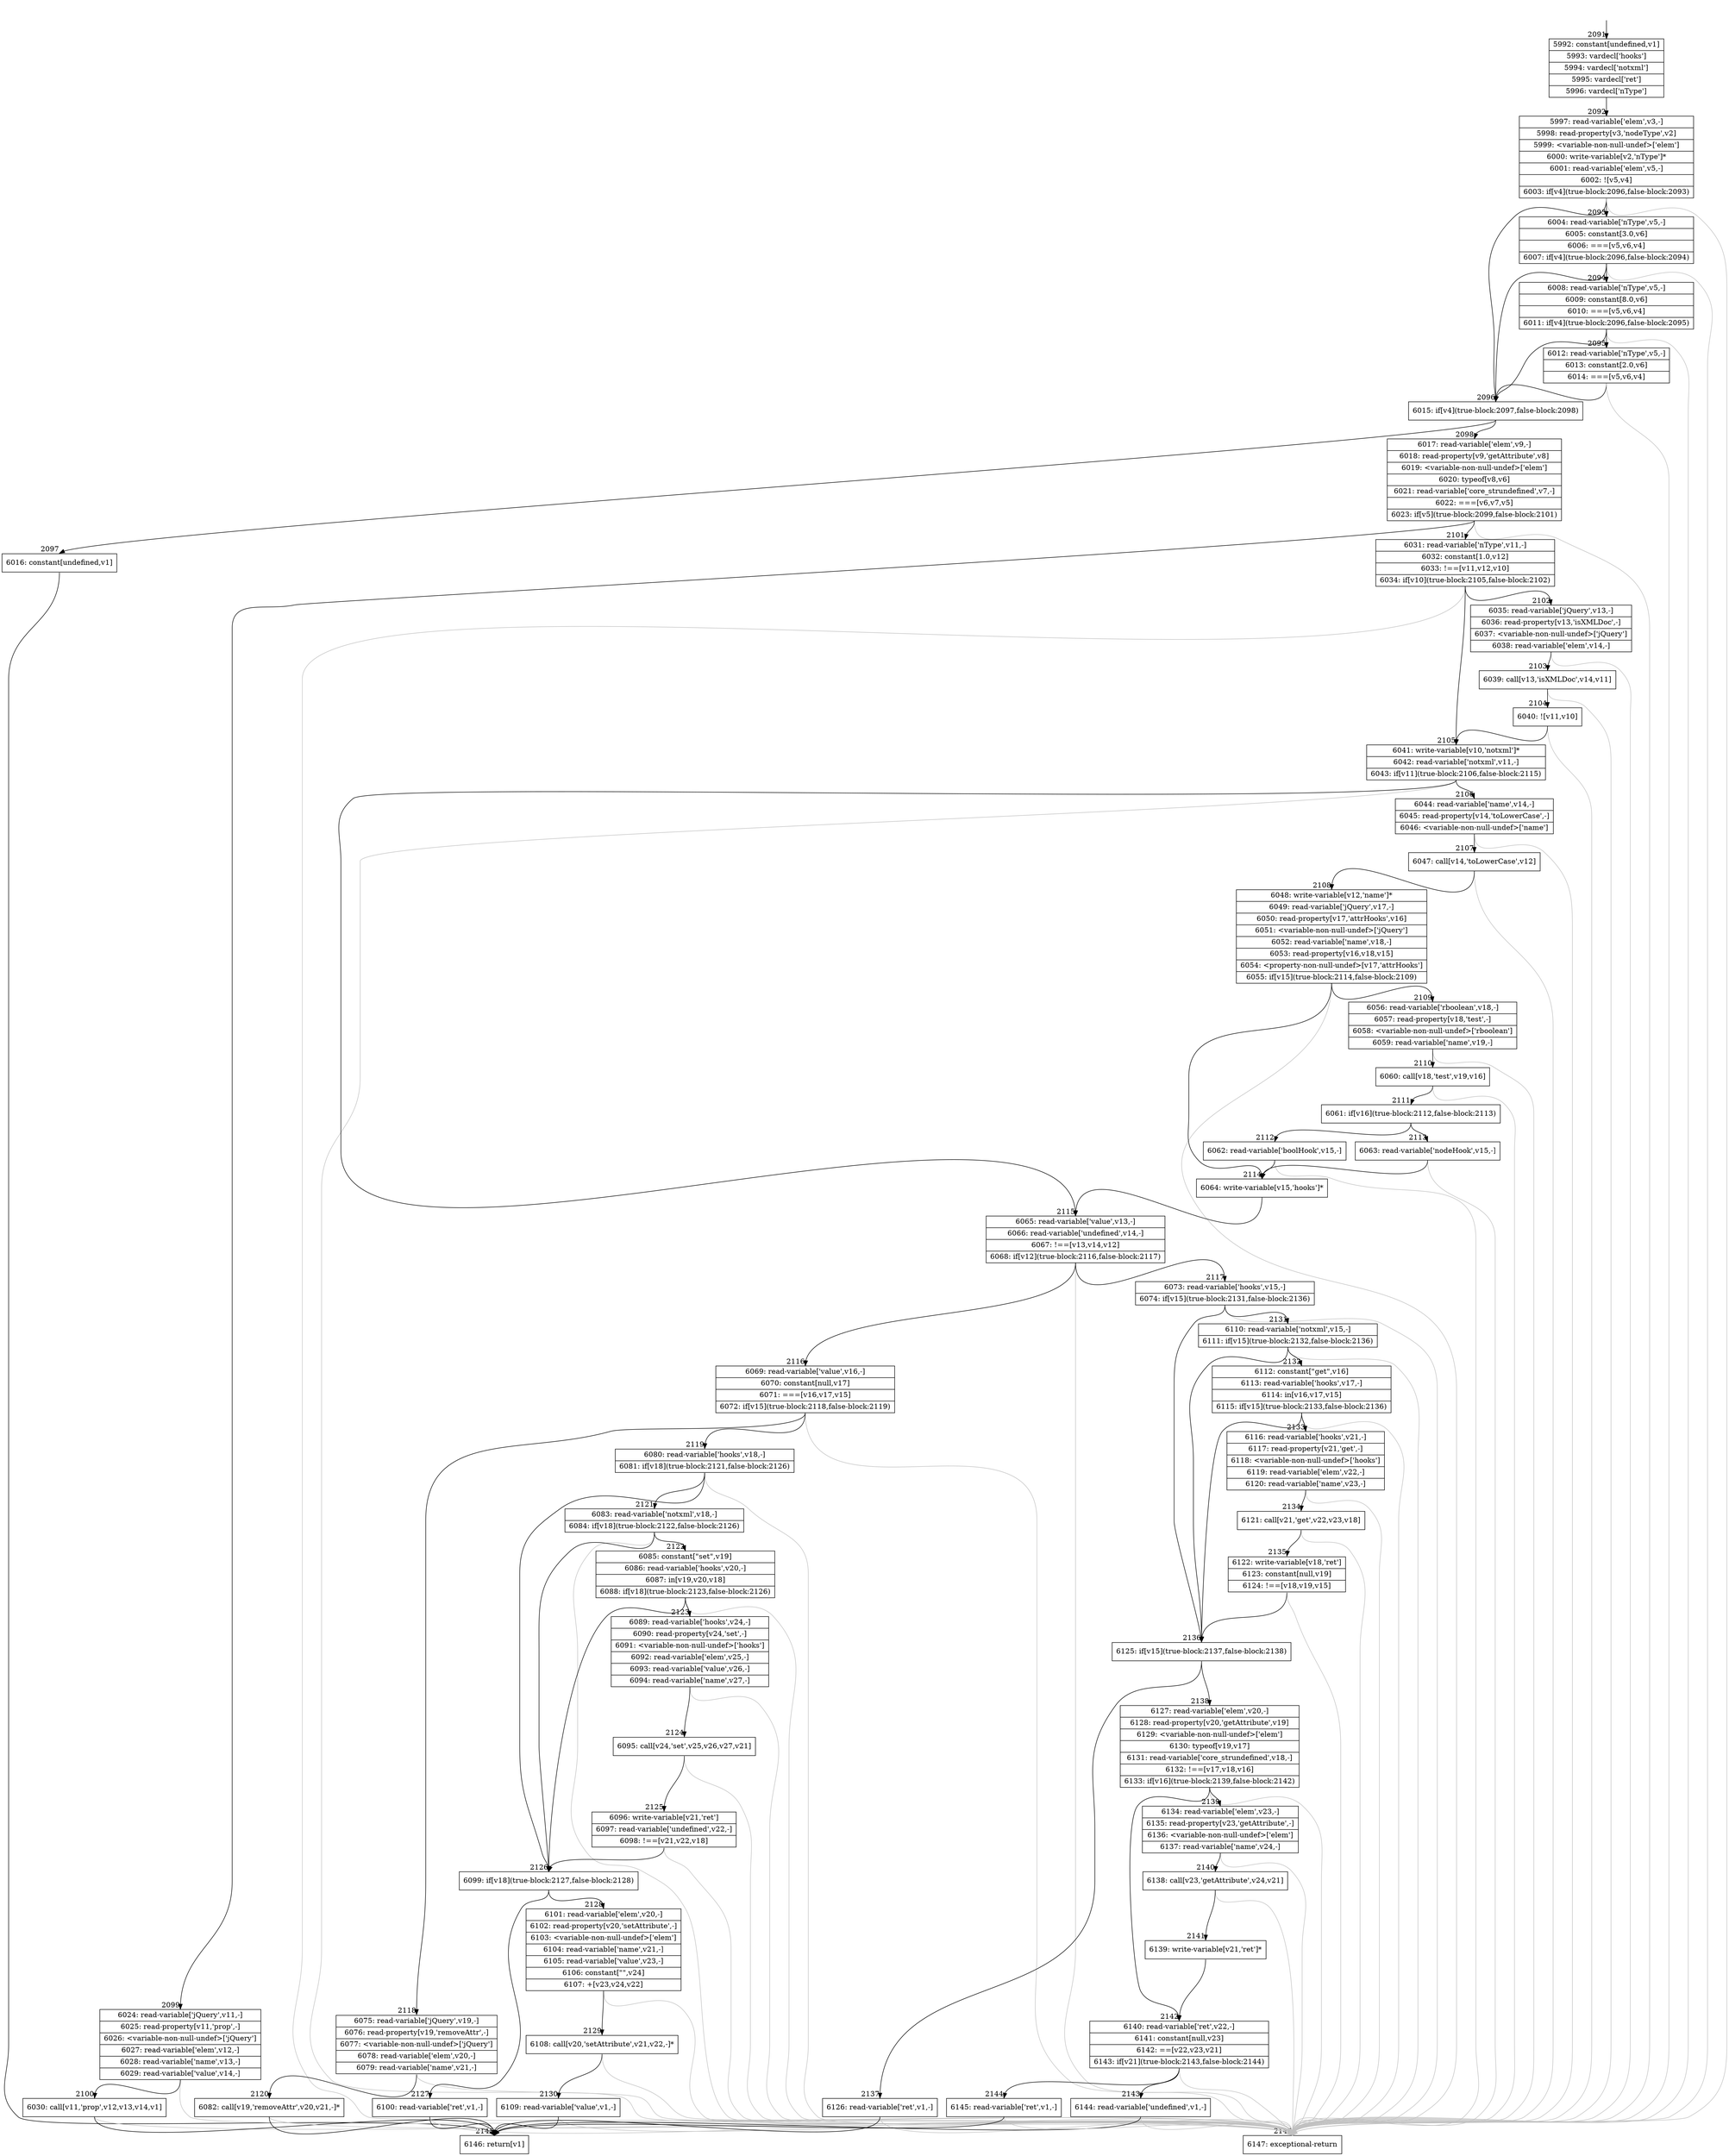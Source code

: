 digraph {
rankdir="TD"
BB_entry144[shape=none,label=""];
BB_entry144 -> BB2091 [tailport=s, headport=n, headlabel="    2091"]
BB2091 [shape=record label="{5992: constant[undefined,v1]|5993: vardecl['hooks']|5994: vardecl['notxml']|5995: vardecl['ret']|5996: vardecl['nType']}" ] 
BB2091 -> BB2092 [tailport=s, headport=n, headlabel="      2092"]
BB2092 [shape=record label="{5997: read-variable['elem',v3,-]|5998: read-property[v3,'nodeType',v2]|5999: \<variable-non-null-undef\>['elem']|6000: write-variable[v2,'nType']*|6001: read-variable['elem',v5,-]|6002: ![v5,v4]|6003: if[v4](true-block:2096,false-block:2093)}" ] 
BB2092 -> BB2096 [tailport=s, headport=n, headlabel="      2096"]
BB2092 -> BB2093 [tailport=s, headport=n, headlabel="      2093"]
BB2092 -> BB2146 [tailport=s, headport=n, color=gray, headlabel="      2146"]
BB2093 [shape=record label="{6004: read-variable['nType',v5,-]|6005: constant[3.0,v6]|6006: ===[v5,v6,v4]|6007: if[v4](true-block:2096,false-block:2094)}" ] 
BB2093 -> BB2096 [tailport=s, headport=n]
BB2093 -> BB2094 [tailport=s, headport=n, headlabel="      2094"]
BB2093 -> BB2146 [tailport=s, headport=n, color=gray]
BB2094 [shape=record label="{6008: read-variable['nType',v5,-]|6009: constant[8.0,v6]|6010: ===[v5,v6,v4]|6011: if[v4](true-block:2096,false-block:2095)}" ] 
BB2094 -> BB2096 [tailport=s, headport=n]
BB2094 -> BB2095 [tailport=s, headport=n, headlabel="      2095"]
BB2094 -> BB2146 [tailport=s, headport=n, color=gray]
BB2095 [shape=record label="{6012: read-variable['nType',v5,-]|6013: constant[2.0,v6]|6014: ===[v5,v6,v4]}" ] 
BB2095 -> BB2096 [tailport=s, headport=n]
BB2095 -> BB2146 [tailport=s, headport=n, color=gray]
BB2096 [shape=record label="{6015: if[v4](true-block:2097,false-block:2098)}" ] 
BB2096 -> BB2097 [tailport=s, headport=n, headlabel="      2097"]
BB2096 -> BB2098 [tailport=s, headport=n, headlabel="      2098"]
BB2097 [shape=record label="{6016: constant[undefined,v1]}" ] 
BB2097 -> BB2145 [tailport=s, headport=n, headlabel="      2145"]
BB2098 [shape=record label="{6017: read-variable['elem',v9,-]|6018: read-property[v9,'getAttribute',v8]|6019: \<variable-non-null-undef\>['elem']|6020: typeof[v8,v6]|6021: read-variable['core_strundefined',v7,-]|6022: ===[v6,v7,v5]|6023: if[v5](true-block:2099,false-block:2101)}" ] 
BB2098 -> BB2099 [tailport=s, headport=n, headlabel="      2099"]
BB2098 -> BB2101 [tailport=s, headport=n, headlabel="      2101"]
BB2098 -> BB2146 [tailport=s, headport=n, color=gray]
BB2099 [shape=record label="{6024: read-variable['jQuery',v11,-]|6025: read-property[v11,'prop',-]|6026: \<variable-non-null-undef\>['jQuery']|6027: read-variable['elem',v12,-]|6028: read-variable['name',v13,-]|6029: read-variable['value',v14,-]}" ] 
BB2099 -> BB2100 [tailport=s, headport=n, headlabel="      2100"]
BB2099 -> BB2146 [tailport=s, headport=n, color=gray]
BB2100 [shape=record label="{6030: call[v11,'prop',v12,v13,v14,v1]}" ] 
BB2100 -> BB2145 [tailport=s, headport=n]
BB2100 -> BB2146 [tailport=s, headport=n, color=gray]
BB2101 [shape=record label="{6031: read-variable['nType',v11,-]|6032: constant[1.0,v12]|6033: !==[v11,v12,v10]|6034: if[v10](true-block:2105,false-block:2102)}" ] 
BB2101 -> BB2105 [tailport=s, headport=n, headlabel="      2105"]
BB2101 -> BB2102 [tailport=s, headport=n, headlabel="      2102"]
BB2101 -> BB2146 [tailport=s, headport=n, color=gray]
BB2102 [shape=record label="{6035: read-variable['jQuery',v13,-]|6036: read-property[v13,'isXMLDoc',-]|6037: \<variable-non-null-undef\>['jQuery']|6038: read-variable['elem',v14,-]}" ] 
BB2102 -> BB2103 [tailport=s, headport=n, headlabel="      2103"]
BB2102 -> BB2146 [tailport=s, headport=n, color=gray]
BB2103 [shape=record label="{6039: call[v13,'isXMLDoc',v14,v11]}" ] 
BB2103 -> BB2104 [tailport=s, headport=n, headlabel="      2104"]
BB2103 -> BB2146 [tailport=s, headport=n, color=gray]
BB2104 [shape=record label="{6040: ![v11,v10]}" ] 
BB2104 -> BB2105 [tailport=s, headport=n]
BB2104 -> BB2146 [tailport=s, headport=n, color=gray]
BB2105 [shape=record label="{6041: write-variable[v10,'notxml']*|6042: read-variable['notxml',v11,-]|6043: if[v11](true-block:2106,false-block:2115)}" ] 
BB2105 -> BB2106 [tailport=s, headport=n, headlabel="      2106"]
BB2105 -> BB2115 [tailport=s, headport=n, headlabel="      2115"]
BB2105 -> BB2146 [tailport=s, headport=n, color=gray]
BB2106 [shape=record label="{6044: read-variable['name',v14,-]|6045: read-property[v14,'toLowerCase',-]|6046: \<variable-non-null-undef\>['name']}" ] 
BB2106 -> BB2107 [tailport=s, headport=n, headlabel="      2107"]
BB2106 -> BB2146 [tailport=s, headport=n, color=gray]
BB2107 [shape=record label="{6047: call[v14,'toLowerCase',v12]}" ] 
BB2107 -> BB2108 [tailport=s, headport=n, headlabel="      2108"]
BB2107 -> BB2146 [tailport=s, headport=n, color=gray]
BB2108 [shape=record label="{6048: write-variable[v12,'name']*|6049: read-variable['jQuery',v17,-]|6050: read-property[v17,'attrHooks',v16]|6051: \<variable-non-null-undef\>['jQuery']|6052: read-variable['name',v18,-]|6053: read-property[v16,v18,v15]|6054: \<property-non-null-undef\>[v17,'attrHooks']|6055: if[v15](true-block:2114,false-block:2109)}" ] 
BB2108 -> BB2114 [tailport=s, headport=n, headlabel="      2114"]
BB2108 -> BB2109 [tailport=s, headport=n, headlabel="      2109"]
BB2108 -> BB2146 [tailport=s, headport=n, color=gray]
BB2109 [shape=record label="{6056: read-variable['rboolean',v18,-]|6057: read-property[v18,'test',-]|6058: \<variable-non-null-undef\>['rboolean']|6059: read-variable['name',v19,-]}" ] 
BB2109 -> BB2110 [tailport=s, headport=n, headlabel="      2110"]
BB2109 -> BB2146 [tailport=s, headport=n, color=gray]
BB2110 [shape=record label="{6060: call[v18,'test',v19,v16]}" ] 
BB2110 -> BB2111 [tailport=s, headport=n, headlabel="      2111"]
BB2110 -> BB2146 [tailport=s, headport=n, color=gray]
BB2111 [shape=record label="{6061: if[v16](true-block:2112,false-block:2113)}" ] 
BB2111 -> BB2112 [tailport=s, headport=n, headlabel="      2112"]
BB2111 -> BB2113 [tailport=s, headport=n, headlabel="      2113"]
BB2112 [shape=record label="{6062: read-variable['boolHook',v15,-]}" ] 
BB2112 -> BB2114 [tailport=s, headport=n]
BB2112 -> BB2146 [tailport=s, headport=n, color=gray]
BB2113 [shape=record label="{6063: read-variable['nodeHook',v15,-]}" ] 
BB2113 -> BB2114 [tailport=s, headport=n]
BB2113 -> BB2146 [tailport=s, headport=n, color=gray]
BB2114 [shape=record label="{6064: write-variable[v15,'hooks']*}" ] 
BB2114 -> BB2115 [tailport=s, headport=n]
BB2115 [shape=record label="{6065: read-variable['value',v13,-]|6066: read-variable['undefined',v14,-]|6067: !==[v13,v14,v12]|6068: if[v12](true-block:2116,false-block:2117)}" ] 
BB2115 -> BB2116 [tailport=s, headport=n, headlabel="      2116"]
BB2115 -> BB2117 [tailport=s, headport=n, headlabel="      2117"]
BB2115 -> BB2146 [tailport=s, headport=n, color=gray]
BB2116 [shape=record label="{6069: read-variable['value',v16,-]|6070: constant[null,v17]|6071: ===[v16,v17,v15]|6072: if[v15](true-block:2118,false-block:2119)}" ] 
BB2116 -> BB2118 [tailport=s, headport=n, headlabel="      2118"]
BB2116 -> BB2119 [tailport=s, headport=n, headlabel="      2119"]
BB2116 -> BB2146 [tailport=s, headport=n, color=gray]
BB2117 [shape=record label="{6073: read-variable['hooks',v15,-]|6074: if[v15](true-block:2131,false-block:2136)}" ] 
BB2117 -> BB2136 [tailport=s, headport=n, headlabel="      2136"]
BB2117 -> BB2131 [tailport=s, headport=n, headlabel="      2131"]
BB2117 -> BB2146 [tailport=s, headport=n, color=gray]
BB2118 [shape=record label="{6075: read-variable['jQuery',v19,-]|6076: read-property[v19,'removeAttr',-]|6077: \<variable-non-null-undef\>['jQuery']|6078: read-variable['elem',v20,-]|6079: read-variable['name',v21,-]}" ] 
BB2118 -> BB2120 [tailport=s, headport=n, headlabel="      2120"]
BB2118 -> BB2146 [tailport=s, headport=n, color=gray]
BB2119 [shape=record label="{6080: read-variable['hooks',v18,-]|6081: if[v18](true-block:2121,false-block:2126)}" ] 
BB2119 -> BB2126 [tailport=s, headport=n, headlabel="      2126"]
BB2119 -> BB2121 [tailport=s, headport=n, headlabel="      2121"]
BB2119 -> BB2146 [tailport=s, headport=n, color=gray]
BB2120 [shape=record label="{6082: call[v19,'removeAttr',v20,v21,-]*}" ] 
BB2120 -> BB2145 [tailport=s, headport=n]
BB2120 -> BB2146 [tailport=s, headport=n, color=gray]
BB2121 [shape=record label="{6083: read-variable['notxml',v18,-]|6084: if[v18](true-block:2122,false-block:2126)}" ] 
BB2121 -> BB2126 [tailport=s, headport=n]
BB2121 -> BB2122 [tailport=s, headport=n, headlabel="      2122"]
BB2121 -> BB2146 [tailport=s, headport=n, color=gray]
BB2122 [shape=record label="{6085: constant[\"set\",v19]|6086: read-variable['hooks',v20,-]|6087: in[v19,v20,v18]|6088: if[v18](true-block:2123,false-block:2126)}" ] 
BB2122 -> BB2126 [tailport=s, headport=n]
BB2122 -> BB2123 [tailport=s, headport=n, headlabel="      2123"]
BB2122 -> BB2146 [tailport=s, headport=n, color=gray]
BB2123 [shape=record label="{6089: read-variable['hooks',v24,-]|6090: read-property[v24,'set',-]|6091: \<variable-non-null-undef\>['hooks']|6092: read-variable['elem',v25,-]|6093: read-variable['value',v26,-]|6094: read-variable['name',v27,-]}" ] 
BB2123 -> BB2124 [tailport=s, headport=n, headlabel="      2124"]
BB2123 -> BB2146 [tailport=s, headport=n, color=gray]
BB2124 [shape=record label="{6095: call[v24,'set',v25,v26,v27,v21]}" ] 
BB2124 -> BB2125 [tailport=s, headport=n, headlabel="      2125"]
BB2124 -> BB2146 [tailport=s, headport=n, color=gray]
BB2125 [shape=record label="{6096: write-variable[v21,'ret']|6097: read-variable['undefined',v22,-]|6098: !==[v21,v22,v18]}" ] 
BB2125 -> BB2126 [tailport=s, headport=n]
BB2125 -> BB2146 [tailport=s, headport=n, color=gray]
BB2126 [shape=record label="{6099: if[v18](true-block:2127,false-block:2128)}" ] 
BB2126 -> BB2127 [tailport=s, headport=n, headlabel="      2127"]
BB2126 -> BB2128 [tailport=s, headport=n, headlabel="      2128"]
BB2127 [shape=record label="{6100: read-variable['ret',v1,-]}" ] 
BB2127 -> BB2145 [tailport=s, headport=n]
BB2127 -> BB2146 [tailport=s, headport=n, color=gray]
BB2128 [shape=record label="{6101: read-variable['elem',v20,-]|6102: read-property[v20,'setAttribute',-]|6103: \<variable-non-null-undef\>['elem']|6104: read-variable['name',v21,-]|6105: read-variable['value',v23,-]|6106: constant[\"\",v24]|6107: +[v23,v24,v22]}" ] 
BB2128 -> BB2129 [tailport=s, headport=n, headlabel="      2129"]
BB2128 -> BB2146 [tailport=s, headport=n, color=gray]
BB2129 [shape=record label="{6108: call[v20,'setAttribute',v21,v22,-]*}" ] 
BB2129 -> BB2130 [tailport=s, headport=n, headlabel="      2130"]
BB2129 -> BB2146 [tailport=s, headport=n, color=gray]
BB2130 [shape=record label="{6109: read-variable['value',v1,-]}" ] 
BB2130 -> BB2145 [tailport=s, headport=n]
BB2130 -> BB2146 [tailport=s, headport=n, color=gray]
BB2131 [shape=record label="{6110: read-variable['notxml',v15,-]|6111: if[v15](true-block:2132,false-block:2136)}" ] 
BB2131 -> BB2136 [tailport=s, headport=n]
BB2131 -> BB2132 [tailport=s, headport=n, headlabel="      2132"]
BB2131 -> BB2146 [tailport=s, headport=n, color=gray]
BB2132 [shape=record label="{6112: constant[\"get\",v16]|6113: read-variable['hooks',v17,-]|6114: in[v16,v17,v15]|6115: if[v15](true-block:2133,false-block:2136)}" ] 
BB2132 -> BB2136 [tailport=s, headport=n]
BB2132 -> BB2133 [tailport=s, headport=n, headlabel="      2133"]
BB2132 -> BB2146 [tailport=s, headport=n, color=gray]
BB2133 [shape=record label="{6116: read-variable['hooks',v21,-]|6117: read-property[v21,'get',-]|6118: \<variable-non-null-undef\>['hooks']|6119: read-variable['elem',v22,-]|6120: read-variable['name',v23,-]}" ] 
BB2133 -> BB2134 [tailport=s, headport=n, headlabel="      2134"]
BB2133 -> BB2146 [tailport=s, headport=n, color=gray]
BB2134 [shape=record label="{6121: call[v21,'get',v22,v23,v18]}" ] 
BB2134 -> BB2135 [tailport=s, headport=n, headlabel="      2135"]
BB2134 -> BB2146 [tailport=s, headport=n, color=gray]
BB2135 [shape=record label="{6122: write-variable[v18,'ret']|6123: constant[null,v19]|6124: !==[v18,v19,v15]}" ] 
BB2135 -> BB2136 [tailport=s, headport=n]
BB2135 -> BB2146 [tailport=s, headport=n, color=gray]
BB2136 [shape=record label="{6125: if[v15](true-block:2137,false-block:2138)}" ] 
BB2136 -> BB2137 [tailport=s, headport=n, headlabel="      2137"]
BB2136 -> BB2138 [tailport=s, headport=n, headlabel="      2138"]
BB2137 [shape=record label="{6126: read-variable['ret',v1,-]}" ] 
BB2137 -> BB2145 [tailport=s, headport=n]
BB2137 -> BB2146 [tailport=s, headport=n, color=gray]
BB2138 [shape=record label="{6127: read-variable['elem',v20,-]|6128: read-property[v20,'getAttribute',v19]|6129: \<variable-non-null-undef\>['elem']|6130: typeof[v19,v17]|6131: read-variable['core_strundefined',v18,-]|6132: !==[v17,v18,v16]|6133: if[v16](true-block:2139,false-block:2142)}" ] 
BB2138 -> BB2139 [tailport=s, headport=n, headlabel="      2139"]
BB2138 -> BB2142 [tailport=s, headport=n, headlabel="      2142"]
BB2138 -> BB2146 [tailport=s, headport=n, color=gray]
BB2139 [shape=record label="{6134: read-variable['elem',v23,-]|6135: read-property[v23,'getAttribute',-]|6136: \<variable-non-null-undef\>['elem']|6137: read-variable['name',v24,-]}" ] 
BB2139 -> BB2140 [tailport=s, headport=n, headlabel="      2140"]
BB2139 -> BB2146 [tailport=s, headport=n, color=gray]
BB2140 [shape=record label="{6138: call[v23,'getAttribute',v24,v21]}" ] 
BB2140 -> BB2141 [tailport=s, headport=n, headlabel="      2141"]
BB2140 -> BB2146 [tailport=s, headport=n, color=gray]
BB2141 [shape=record label="{6139: write-variable[v21,'ret']*}" ] 
BB2141 -> BB2142 [tailport=s, headport=n]
BB2142 [shape=record label="{6140: read-variable['ret',v22,-]|6141: constant[null,v23]|6142: ==[v22,v23,v21]|6143: if[v21](true-block:2143,false-block:2144)}" ] 
BB2142 -> BB2143 [tailport=s, headport=n, headlabel="      2143"]
BB2142 -> BB2144 [tailport=s, headport=n, headlabel="      2144"]
BB2142 -> BB2146 [tailport=s, headport=n, color=gray]
BB2143 [shape=record label="{6144: read-variable['undefined',v1,-]}" ] 
BB2143 -> BB2145 [tailport=s, headport=n]
BB2143 -> BB2146 [tailport=s, headport=n, color=gray]
BB2144 [shape=record label="{6145: read-variable['ret',v1,-]}" ] 
BB2144 -> BB2145 [tailport=s, headport=n]
BB2144 -> BB2146 [tailport=s, headport=n, color=gray]
BB2145 [shape=record label="{6146: return[v1]}" ] 
BB2146 [shape=record label="{6147: exceptional-return}" ] 
}

